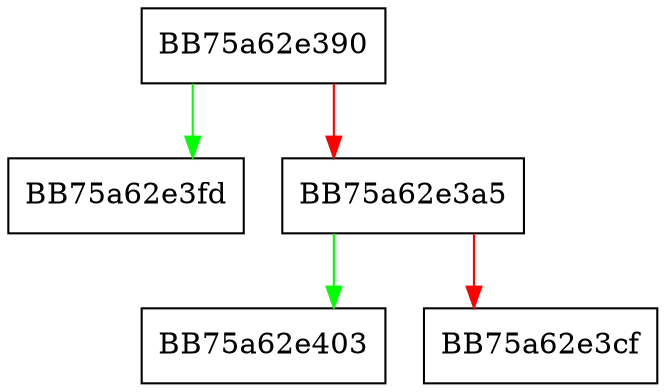 digraph daysInYear {
  node [shape="box"];
  graph [splines=ortho];
  BB75a62e390 -> BB75a62e3fd [color="green"];
  BB75a62e390 -> BB75a62e3a5 [color="red"];
  BB75a62e3a5 -> BB75a62e403 [color="green"];
  BB75a62e3a5 -> BB75a62e3cf [color="red"];
}